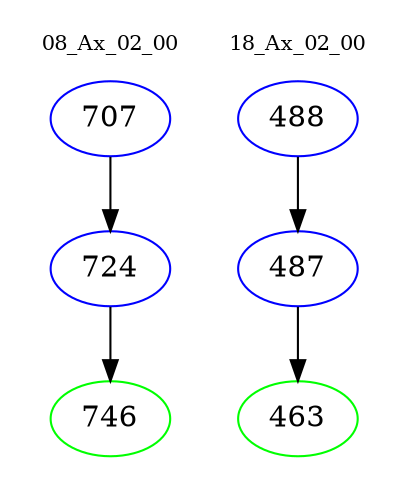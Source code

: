 digraph{
subgraph cluster_0 {
color = white
label = "08_Ax_02_00";
fontsize=10;
T0_707 [label="707", color="blue"]
T0_707 -> T0_724 [color="black"]
T0_724 [label="724", color="blue"]
T0_724 -> T0_746 [color="black"]
T0_746 [label="746", color="green"]
}
subgraph cluster_1 {
color = white
label = "18_Ax_02_00";
fontsize=10;
T1_488 [label="488", color="blue"]
T1_488 -> T1_487 [color="black"]
T1_487 [label="487", color="blue"]
T1_487 -> T1_463 [color="black"]
T1_463 [label="463", color="green"]
}
}
